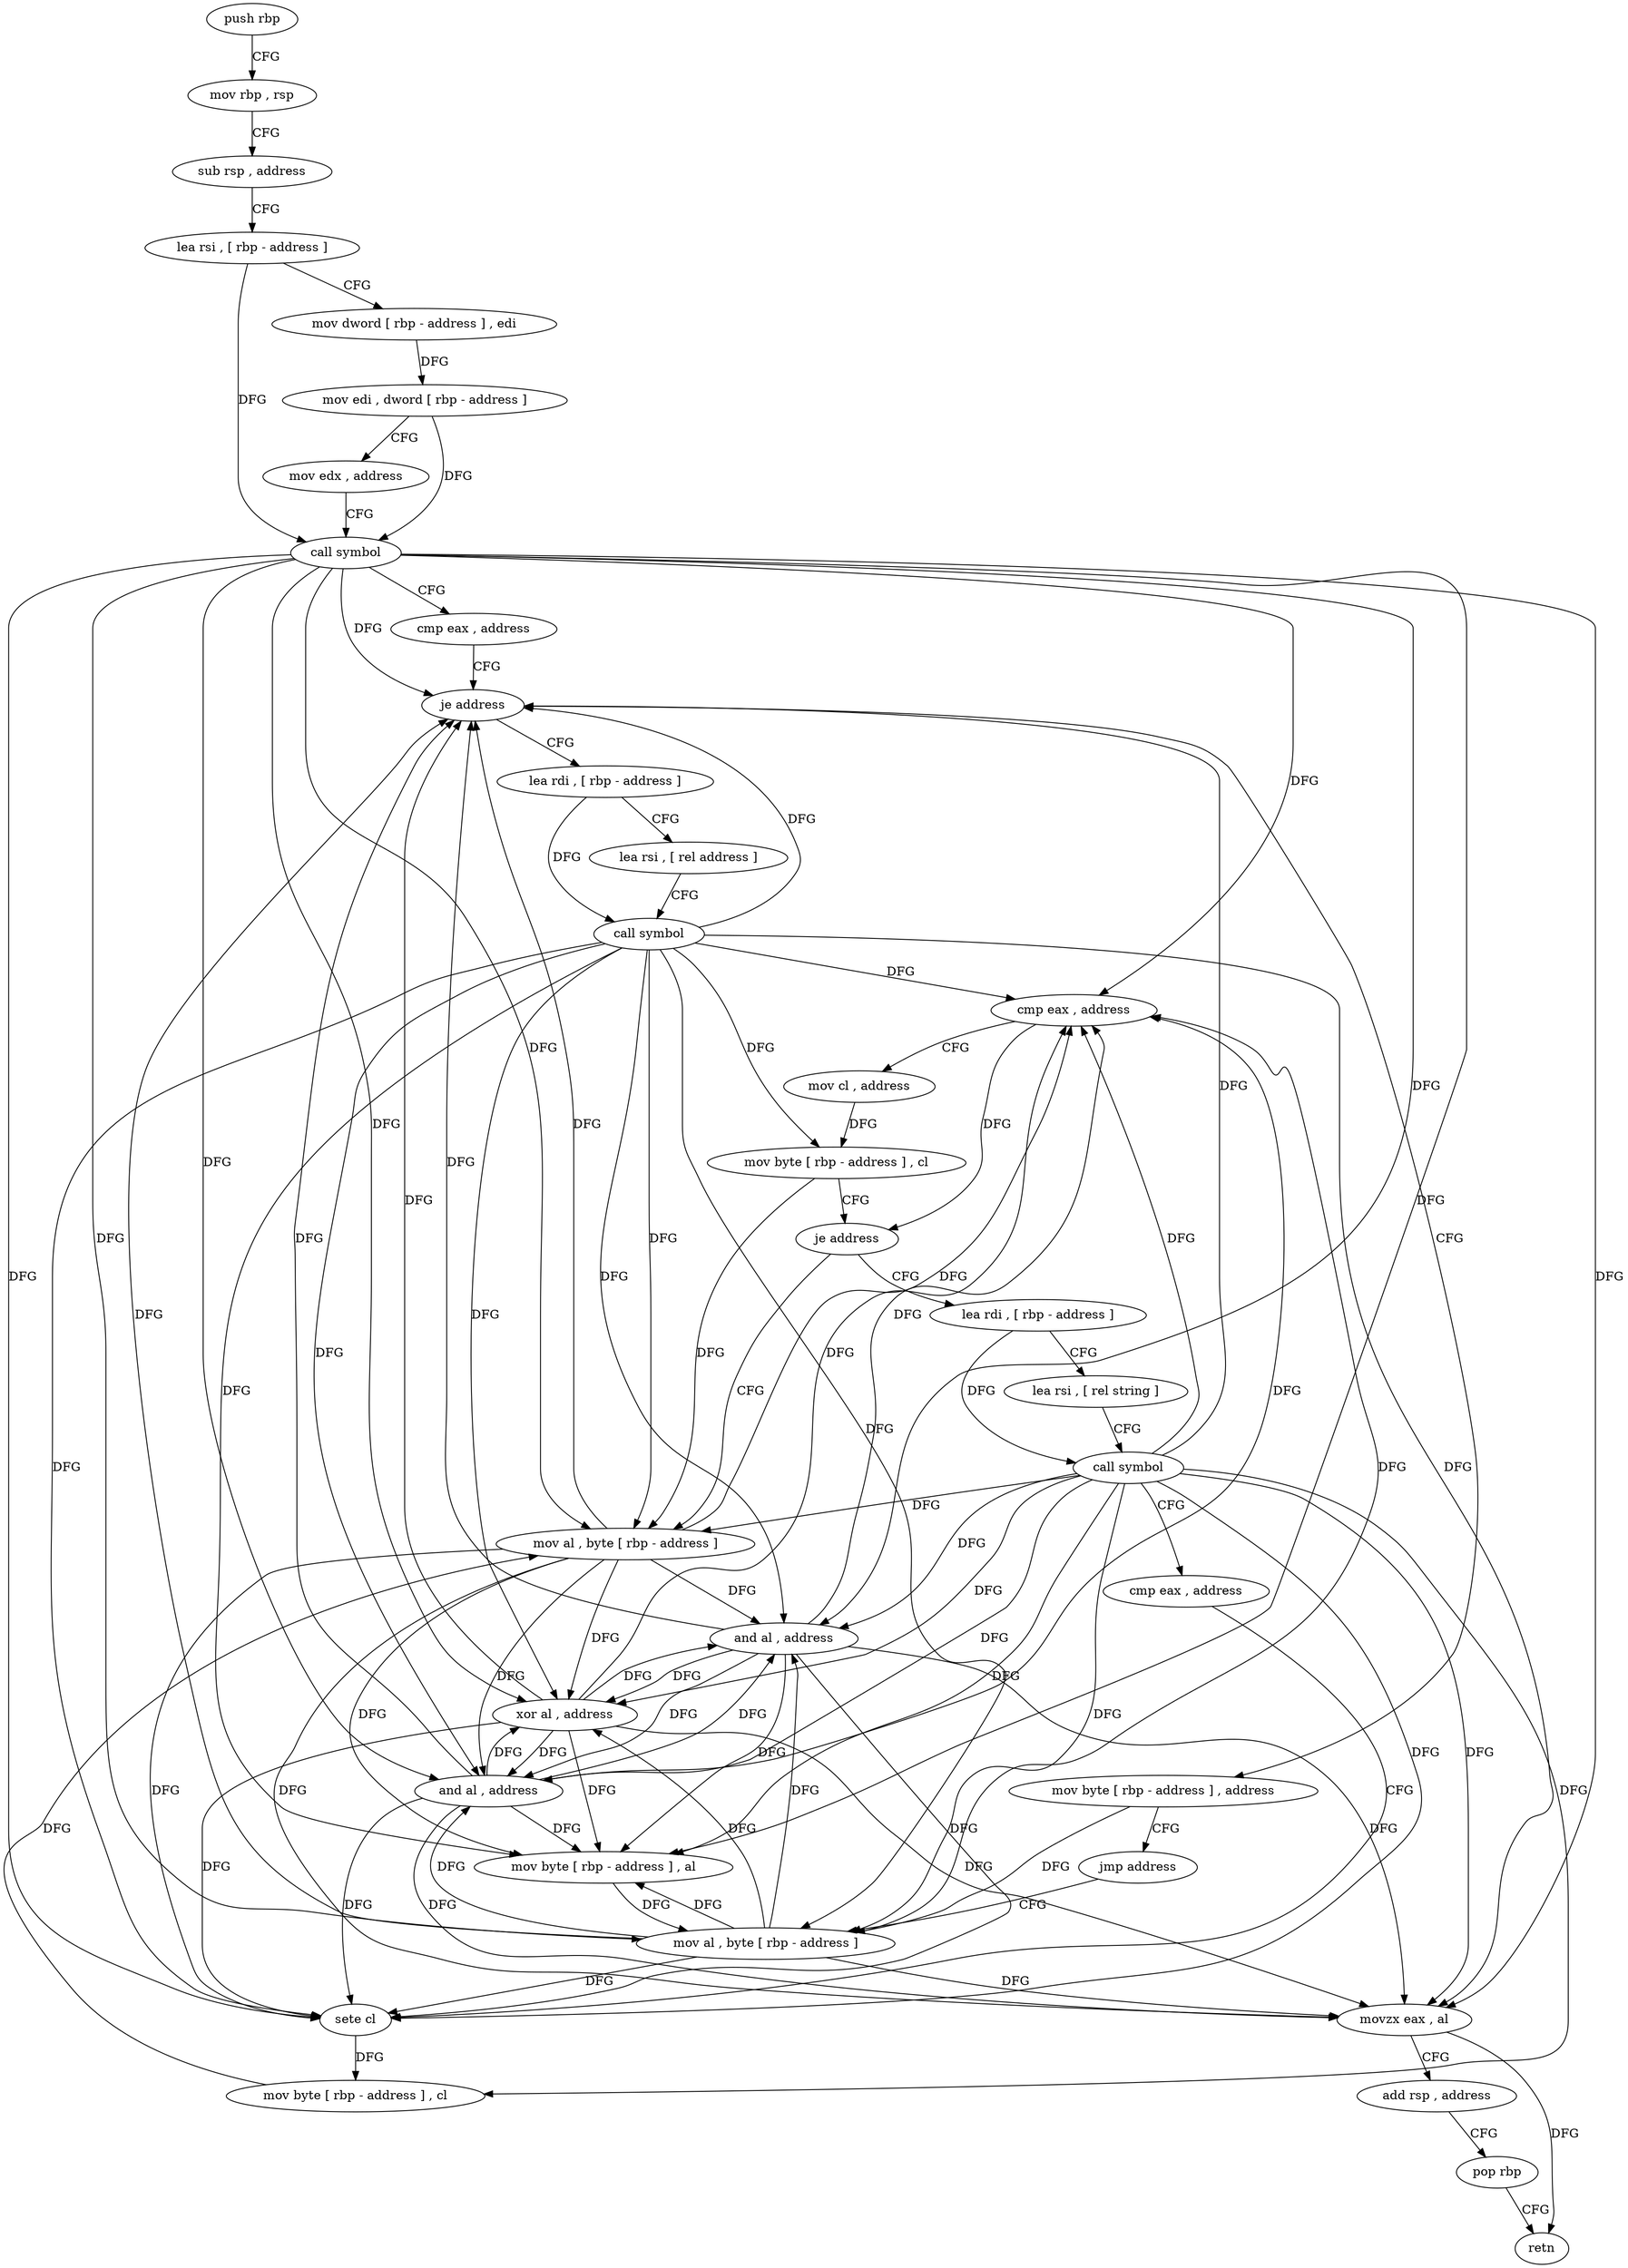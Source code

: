 digraph "func" {
"4402768" [label = "push rbp" ]
"4402769" [label = "mov rbp , rsp" ]
"4402772" [label = "sub rsp , address" ]
"4402779" [label = "lea rsi , [ rbp - address ]" ]
"4402786" [label = "mov dword [ rbp - address ] , edi" ]
"4402789" [label = "mov edi , dword [ rbp - address ]" ]
"4402792" [label = "mov edx , address" ]
"4402797" [label = "call symbol" ]
"4402802" [label = "cmp eax , address" ]
"4402805" [label = "je address" ]
"4402820" [label = "lea rdi , [ rbp - address ]" ]
"4402811" [label = "mov byte [ rbp - address ] , address" ]
"4402827" [label = "lea rsi , [ rel address ]" ]
"4402834" [label = "call symbol" ]
"4402839" [label = "cmp eax , address" ]
"4402842" [label = "mov cl , address" ]
"4402844" [label = "mov byte [ rbp - address ] , cl" ]
"4402850" [label = "je address" ]
"4402887" [label = "mov al , byte [ rbp - address ]" ]
"4402856" [label = "lea rdi , [ rbp - address ]" ]
"4402815" [label = "jmp address" ]
"4402900" [label = "mov al , byte [ rbp - address ]" ]
"4402893" [label = "xor al , address" ]
"4402895" [label = "and al , address" ]
"4402897" [label = "mov byte [ rbp - address ] , al" ]
"4402863" [label = "lea rsi , [ rel string ]" ]
"4402870" [label = "call symbol" ]
"4402875" [label = "cmp eax , address" ]
"4402878" [label = "sete cl" ]
"4402881" [label = "mov byte [ rbp - address ] , cl" ]
"4402903" [label = "and al , address" ]
"4402905" [label = "movzx eax , al" ]
"4402908" [label = "add rsp , address" ]
"4402915" [label = "pop rbp" ]
"4402916" [label = "retn" ]
"4402768" -> "4402769" [ label = "CFG" ]
"4402769" -> "4402772" [ label = "CFG" ]
"4402772" -> "4402779" [ label = "CFG" ]
"4402779" -> "4402786" [ label = "CFG" ]
"4402779" -> "4402797" [ label = "DFG" ]
"4402786" -> "4402789" [ label = "DFG" ]
"4402789" -> "4402792" [ label = "CFG" ]
"4402789" -> "4402797" [ label = "DFG" ]
"4402792" -> "4402797" [ label = "CFG" ]
"4402797" -> "4402802" [ label = "CFG" ]
"4402797" -> "4402805" [ label = "DFG" ]
"4402797" -> "4402839" [ label = "DFG" ]
"4402797" -> "4402887" [ label = "DFG" ]
"4402797" -> "4402893" [ label = "DFG" ]
"4402797" -> "4402895" [ label = "DFG" ]
"4402797" -> "4402897" [ label = "DFG" ]
"4402797" -> "4402878" [ label = "DFG" ]
"4402797" -> "4402900" [ label = "DFG" ]
"4402797" -> "4402903" [ label = "DFG" ]
"4402797" -> "4402905" [ label = "DFG" ]
"4402802" -> "4402805" [ label = "CFG" ]
"4402805" -> "4402820" [ label = "CFG" ]
"4402805" -> "4402811" [ label = "CFG" ]
"4402820" -> "4402827" [ label = "CFG" ]
"4402820" -> "4402834" [ label = "DFG" ]
"4402811" -> "4402815" [ label = "CFG" ]
"4402811" -> "4402900" [ label = "DFG" ]
"4402827" -> "4402834" [ label = "CFG" ]
"4402834" -> "4402839" [ label = "DFG" ]
"4402834" -> "4402805" [ label = "DFG" ]
"4402834" -> "4402887" [ label = "DFG" ]
"4402834" -> "4402893" [ label = "DFG" ]
"4402834" -> "4402895" [ label = "DFG" ]
"4402834" -> "4402897" [ label = "DFG" ]
"4402834" -> "4402878" [ label = "DFG" ]
"4402834" -> "4402900" [ label = "DFG" ]
"4402834" -> "4402903" [ label = "DFG" ]
"4402834" -> "4402905" [ label = "DFG" ]
"4402834" -> "4402844" [ label = "DFG" ]
"4402839" -> "4402842" [ label = "CFG" ]
"4402839" -> "4402850" [ label = "DFG" ]
"4402842" -> "4402844" [ label = "DFG" ]
"4402844" -> "4402850" [ label = "CFG" ]
"4402844" -> "4402887" [ label = "DFG" ]
"4402850" -> "4402887" [ label = "CFG" ]
"4402850" -> "4402856" [ label = "CFG" ]
"4402887" -> "4402893" [ label = "DFG" ]
"4402887" -> "4402805" [ label = "DFG" ]
"4402887" -> "4402839" [ label = "DFG" ]
"4402887" -> "4402895" [ label = "DFG" ]
"4402887" -> "4402897" [ label = "DFG" ]
"4402887" -> "4402878" [ label = "DFG" ]
"4402887" -> "4402903" [ label = "DFG" ]
"4402887" -> "4402905" [ label = "DFG" ]
"4402856" -> "4402863" [ label = "CFG" ]
"4402856" -> "4402870" [ label = "DFG" ]
"4402815" -> "4402900" [ label = "CFG" ]
"4402900" -> "4402903" [ label = "DFG" ]
"4402900" -> "4402805" [ label = "DFG" ]
"4402900" -> "4402839" [ label = "DFG" ]
"4402900" -> "4402893" [ label = "DFG" ]
"4402900" -> "4402895" [ label = "DFG" ]
"4402900" -> "4402897" [ label = "DFG" ]
"4402900" -> "4402878" [ label = "DFG" ]
"4402900" -> "4402905" [ label = "DFG" ]
"4402893" -> "4402895" [ label = "DFG" ]
"4402893" -> "4402805" [ label = "DFG" ]
"4402893" -> "4402839" [ label = "DFG" ]
"4402893" -> "4402897" [ label = "DFG" ]
"4402893" -> "4402878" [ label = "DFG" ]
"4402893" -> "4402903" [ label = "DFG" ]
"4402893" -> "4402905" [ label = "DFG" ]
"4402895" -> "4402897" [ label = "DFG" ]
"4402895" -> "4402805" [ label = "DFG" ]
"4402895" -> "4402839" [ label = "DFG" ]
"4402895" -> "4402893" [ label = "DFG" ]
"4402895" -> "4402878" [ label = "DFG" ]
"4402895" -> "4402903" [ label = "DFG" ]
"4402895" -> "4402905" [ label = "DFG" ]
"4402897" -> "4402900" [ label = "DFG" ]
"4402863" -> "4402870" [ label = "CFG" ]
"4402870" -> "4402875" [ label = "CFG" ]
"4402870" -> "4402805" [ label = "DFG" ]
"4402870" -> "4402839" [ label = "DFG" ]
"4402870" -> "4402893" [ label = "DFG" ]
"4402870" -> "4402895" [ label = "DFG" ]
"4402870" -> "4402897" [ label = "DFG" ]
"4402870" -> "4402887" [ label = "DFG" ]
"4402870" -> "4402878" [ label = "DFG" ]
"4402870" -> "4402900" [ label = "DFG" ]
"4402870" -> "4402903" [ label = "DFG" ]
"4402870" -> "4402905" [ label = "DFG" ]
"4402870" -> "4402881" [ label = "DFG" ]
"4402875" -> "4402878" [ label = "CFG" ]
"4402878" -> "4402881" [ label = "DFG" ]
"4402881" -> "4402887" [ label = "DFG" ]
"4402903" -> "4402905" [ label = "DFG" ]
"4402903" -> "4402805" [ label = "DFG" ]
"4402903" -> "4402839" [ label = "DFG" ]
"4402903" -> "4402893" [ label = "DFG" ]
"4402903" -> "4402895" [ label = "DFG" ]
"4402903" -> "4402897" [ label = "DFG" ]
"4402903" -> "4402878" [ label = "DFG" ]
"4402905" -> "4402908" [ label = "CFG" ]
"4402905" -> "4402916" [ label = "DFG" ]
"4402908" -> "4402915" [ label = "CFG" ]
"4402915" -> "4402916" [ label = "CFG" ]
}
